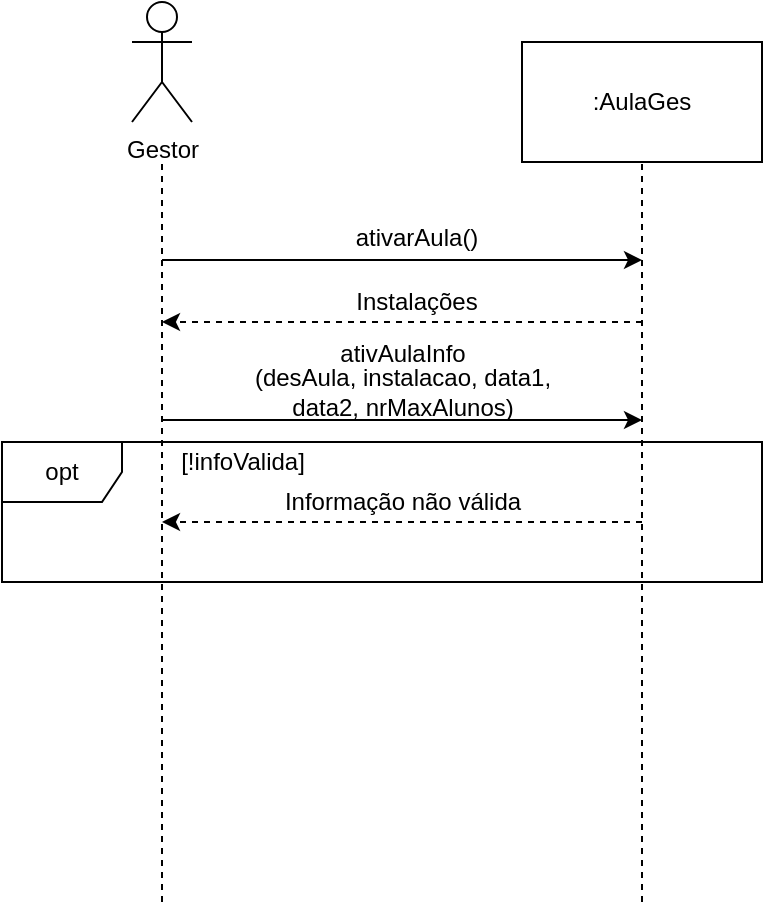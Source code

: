 <mxfile version="12.9.3" type="device"><diagram id="wXazoZxur4yIrtGge5iQ" name="Page-1"><mxGraphModel dx="1024" dy="632" grid="1" gridSize="10" guides="1" tooltips="1" connect="1" arrows="1" fold="1" page="1" pageScale="1" pageWidth="827" pageHeight="1169" background="none" math="0" shadow="0"><root><mxCell id="0"/><mxCell id="1" parent="0"/><mxCell id="KZgSUhmAKDl-SyT-_J94-1" value="Gestor&lt;br&gt;" style="shape=umlActor;verticalLabelPosition=bottom;labelBackgroundColor=#ffffff;verticalAlign=top;html=1;outlineConnect=0;" parent="1" vertex="1"><mxGeometry x="145" y="80" width="30" height="60" as="geometry"/></mxCell><mxCell id="KZgSUhmAKDl-SyT-_J94-2" value=":AulaGes" style="rounded=0;whiteSpace=wrap;html=1;" parent="1" vertex="1"><mxGeometry x="340" y="100" width="120" height="60" as="geometry"/></mxCell><mxCell id="KZgSUhmAKDl-SyT-_J94-3" value="" style="endArrow=none;html=1;dashed=1;" parent="1" edge="1"><mxGeometry width="50" height="50" relative="1" as="geometry"><mxPoint x="160" y="530" as="sourcePoint"/><mxPoint x="160" y="160" as="targetPoint"/></mxGeometry></mxCell><mxCell id="KZgSUhmAKDl-SyT-_J94-4" value="" style="endArrow=none;html=1;strokeColor=#000000;dashed=1;" parent="1" edge="1"><mxGeometry width="50" height="50" relative="1" as="geometry"><mxPoint x="400" y="530" as="sourcePoint"/><mxPoint x="400" y="160" as="targetPoint"/></mxGeometry></mxCell><mxCell id="KZgSUhmAKDl-SyT-_J94-7" value="" style="endArrow=classic;html=1;strokeColor=#000000;" parent="1" edge="1"><mxGeometry width="50" height="50" relative="1" as="geometry"><mxPoint x="160" y="209" as="sourcePoint"/><mxPoint x="400" y="209" as="targetPoint"/></mxGeometry></mxCell><mxCell id="KZgSUhmAKDl-SyT-_J94-8" value="" style="endArrow=classic;html=1;strokeColor=#000000;" parent="1" edge="1"><mxGeometry width="50" height="50" relative="1" as="geometry"><mxPoint x="160" y="289" as="sourcePoint"/><mxPoint x="400" y="289" as="targetPoint"/></mxGeometry></mxCell><mxCell id="KZgSUhmAKDl-SyT-_J94-29" value="" style="endArrow=classic;html=1;strokeColor=#000000;dashed=1;" parent="1" edge="1"><mxGeometry width="50" height="50" relative="1" as="geometry"><mxPoint x="400" y="240" as="sourcePoint"/><mxPoint x="160" y="240" as="targetPoint"/></mxGeometry></mxCell><mxCell id="KZgSUhmAKDl-SyT-_J94-31" value="&lt;br&gt;" style="text;html=1;align=center;verticalAlign=middle;resizable=0;points=[];autosize=1;" parent="1" vertex="1"><mxGeometry x="297" y="252" width="20" height="20" as="geometry"/></mxCell><mxCell id="KZgSUhmAKDl-SyT-_J94-36" value="" style="endArrow=classic;html=1;strokeColor=#000000;dashed=1;" parent="1" edge="1"><mxGeometry width="50" height="50" relative="1" as="geometry"><mxPoint x="400" y="340" as="sourcePoint"/><mxPoint x="160" y="340" as="targetPoint"/></mxGeometry></mxCell><mxCell id="KZgSUhmAKDl-SyT-_J94-38" value="ativarAula()" style="text;html=1;align=center;verticalAlign=middle;resizable=0;points=[];autosize=1;" parent="1" vertex="1"><mxGeometry x="247" y="188" width="80" height="20" as="geometry"/></mxCell><mxCell id="KZgSUhmAKDl-SyT-_J94-39" value="Instalações&lt;br&gt;" style="text;html=1;align=center;verticalAlign=middle;resizable=0;points=[];autosize=1;" parent="1" vertex="1"><mxGeometry x="247" y="220" width="80" height="20" as="geometry"/></mxCell><mxCell id="KZgSUhmAKDl-SyT-_J94-40" value="(desAula, instalacao, data1, &lt;br&gt;data2, nrMaxAlunos)" style="text;html=1;align=center;verticalAlign=middle;resizable=0;points=[];autosize=1;" parent="1" vertex="1"><mxGeometry x="200" y="260" width="160" height="30" as="geometry"/></mxCell><mxCell id="KZgSUhmAKDl-SyT-_J94-49" value="ativAulaInfo" style="text;html=1;align=center;verticalAlign=middle;resizable=0;points=[];autosize=1;" parent="1" vertex="1"><mxGeometry x="240" y="246" width="80" height="20" as="geometry"/></mxCell><mxCell id="KZgSUhmAKDl-SyT-_J94-50" value="opt" style="shape=umlFrame;whiteSpace=wrap;html=1;strokeColor=#000000;fillColor=#FFFFFF;" parent="1" vertex="1"><mxGeometry x="80" y="300" width="380" height="70" as="geometry"/></mxCell><mxCell id="KZgSUhmAKDl-SyT-_J94-51" value="Informação não válida&lt;br&gt;" style="text;html=1;align=center;verticalAlign=middle;resizable=0;points=[];autosize=1;" parent="1" vertex="1"><mxGeometry x="215" y="320" width="130" height="20" as="geometry"/></mxCell><mxCell id="JgVUAGE5Nomszw36Hb9e-1" value="[!infoValida]" style="text;html=1;align=center;verticalAlign=middle;resizable=0;points=[];autosize=1;" vertex="1" parent="1"><mxGeometry x="160" y="300" width="80" height="20" as="geometry"/></mxCell></root></mxGraphModel></diagram></mxfile>